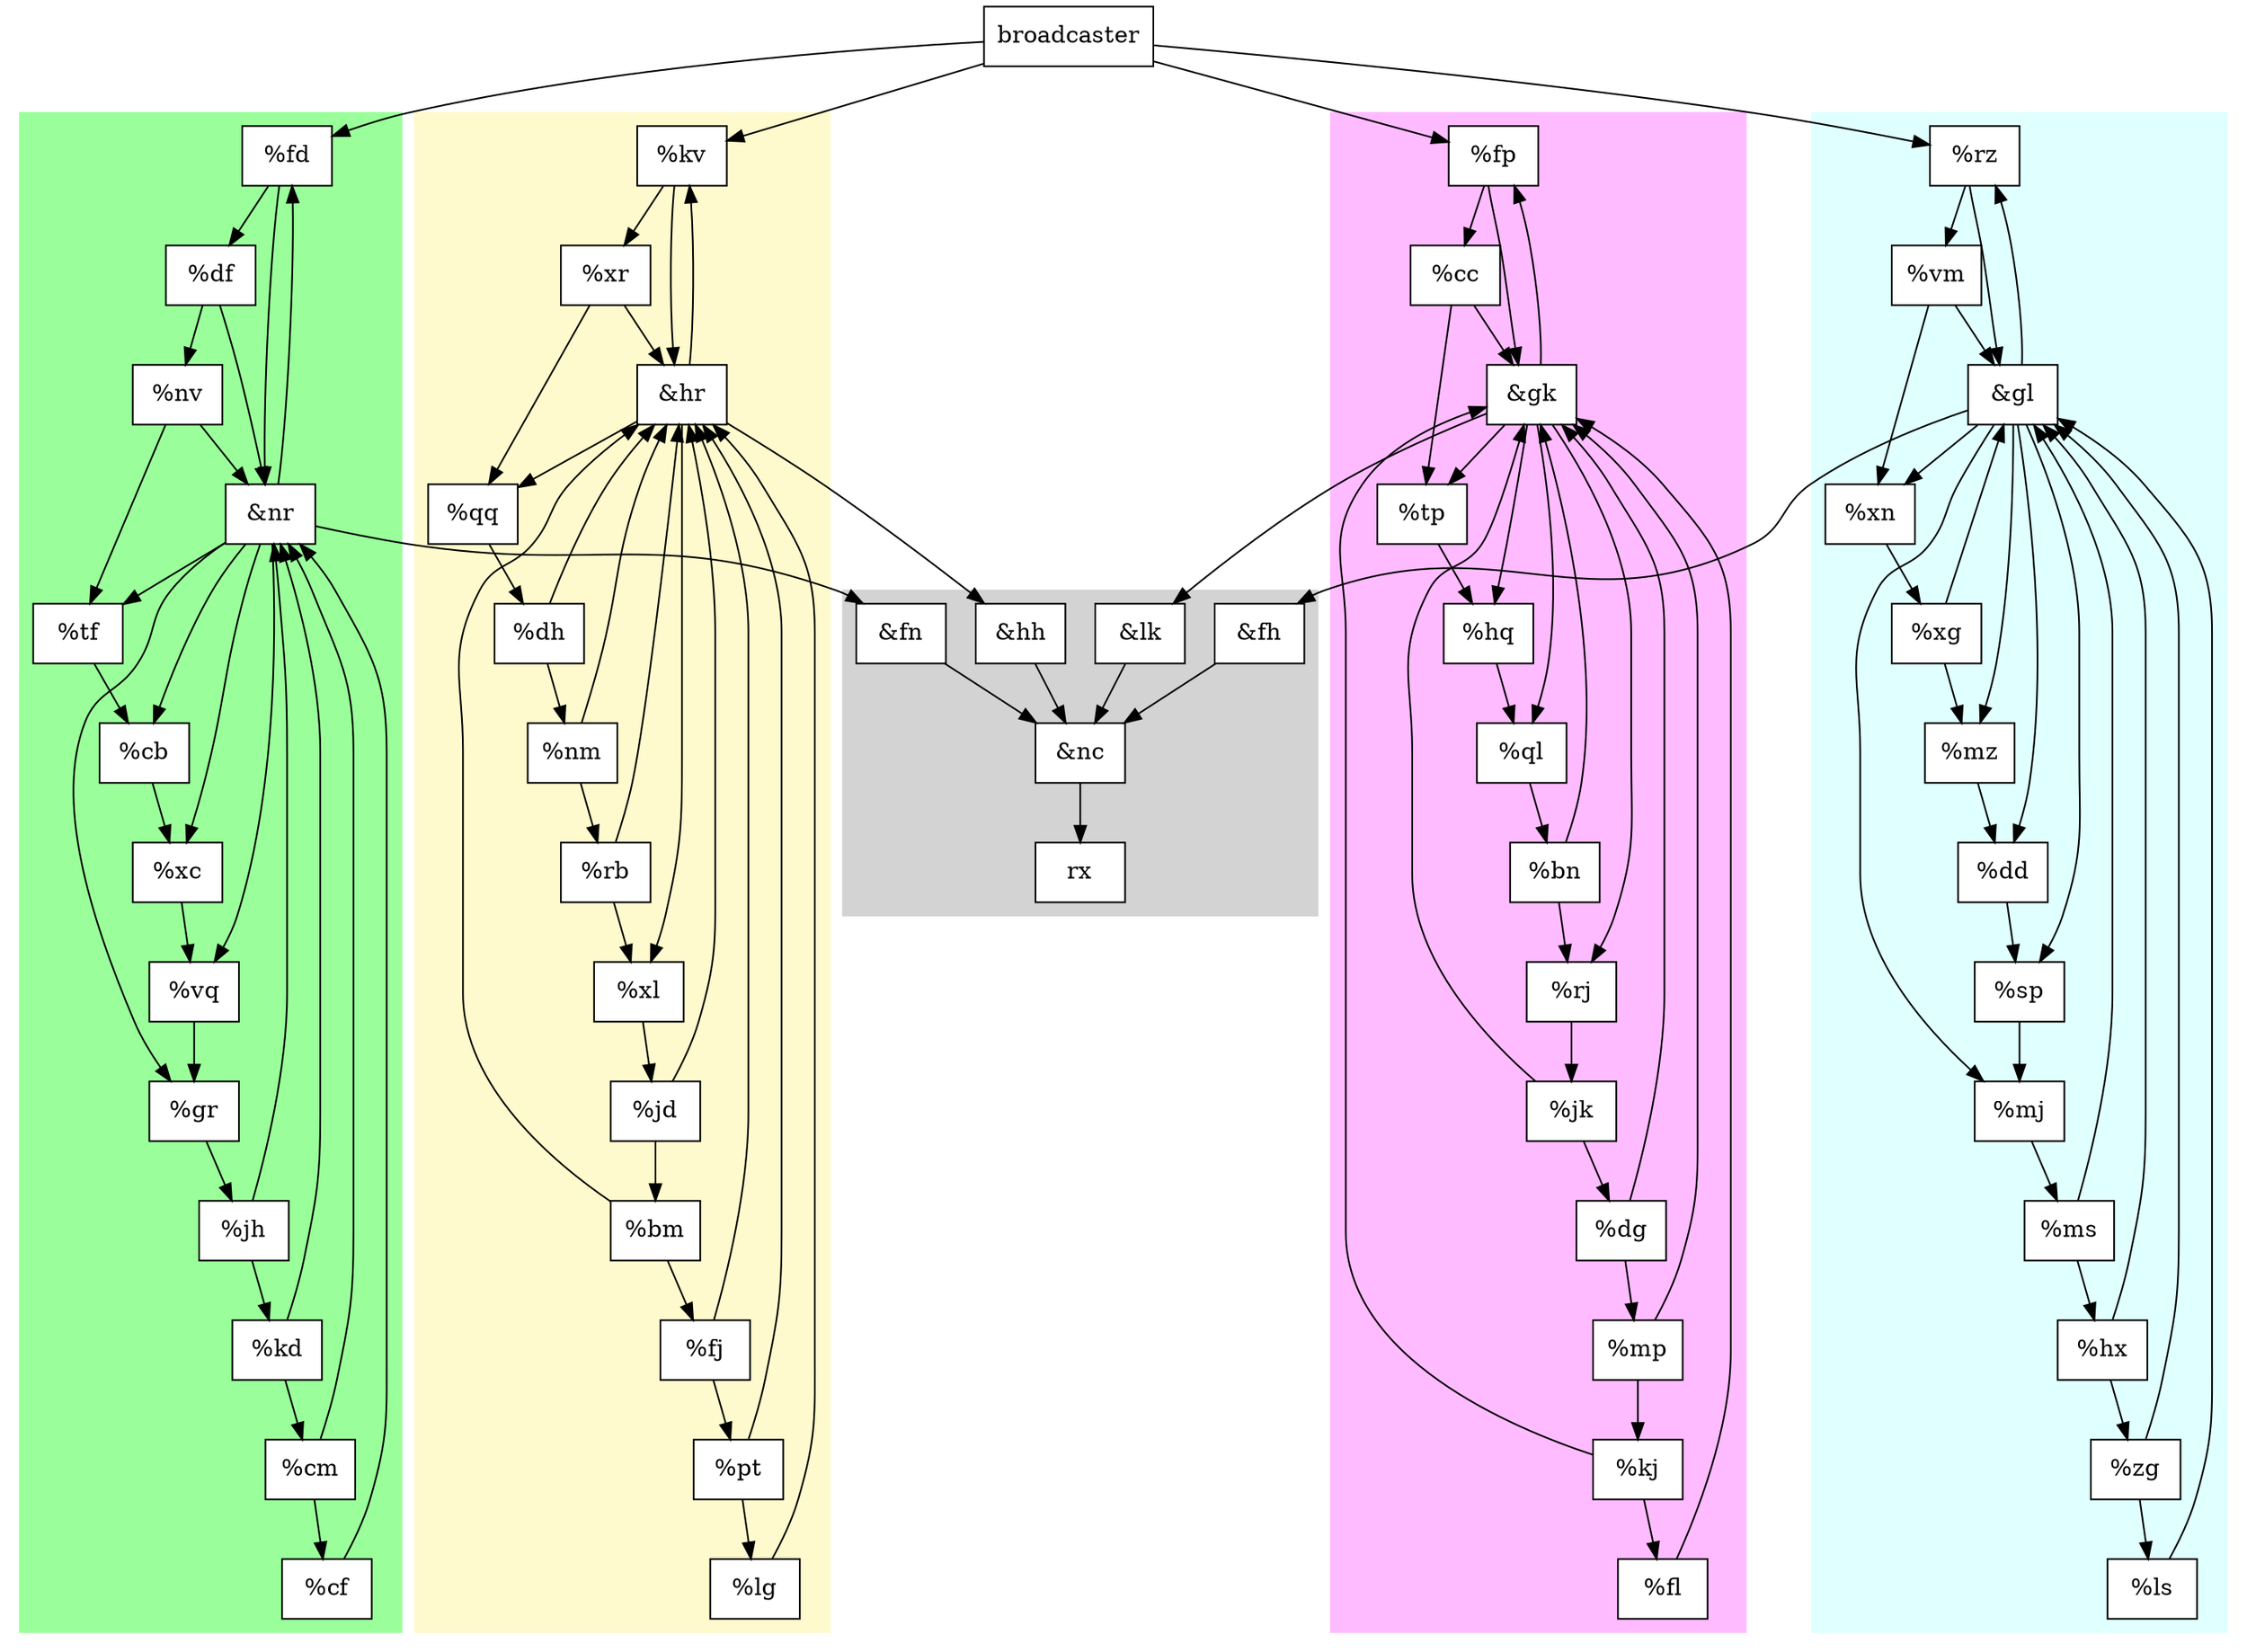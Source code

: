 digraph modules {
	node [shape=box style=filled color=black fillcolor=white]

	broadcaster -> "\%rz", "\%fp", "\%kv", "\%fd"

	subgraph cluster_gl {
		style=filled
		color=lightcyan

		"\%rz" -> "\%vm", "&gl"
		"\%vm" -> "&gl", "\%xn"
		"\%xn" -> "\%xg"
		"\%xg" -> "&gl", "\%mz"
		"\%mz" -> "\%dd"
		"\%dd" -> "\%sp"
		"\%sp" -> "\%mj"
		"\%mj" -> "\%ms"
		"\%ms" -> "&gl", "\%hx"
		"\%hx" -> "&gl", "\%zg"
		"\%zg" -> "\%ls", "&gl"
		"\%ls" -> "&gl"
	}

	subgraph cluster_hr {
		style=filled
		color=lemonchiffon

		"\%kv" -> "\%xr", "&hr"
		"\%xr" -> "\%qq", "&hr"
		"\%qq" -> "\%dh"
		"\%dh" -> "&hr", "\%nm"
		"\%nm" -> "\%rb", "&hr"
		"\%rb" -> "\%xl", "&hr"
		"\%xl" -> "\%jd"
		"\%jd" -> "&hr", "\%bm"
		"\%bm" -> "&hr", "\%fj"
		"\%fj" -> "\%pt", "&hr"
		"\%pt" -> "\%lg", "&hr"
		"\%lg" -> "&hr"
	}

	subgraph cluster_nr {
		style=filled
		color=palegreen1

		"\%fd" -> "&nr", "\%df"
		"\%df" -> "&nr", "\%nv"
		"\%nv" -> "\%tf", "&nr"
		"\%tf" -> "\%cb"
		"\%cb" -> "\%xc"
		"\%xc" -> "\%vq"
		"\%vq" -> "\%gr"
		"\%gr" -> "\%jh"
		"\%jh" -> "&nr", "\%kd"
		"\%kd" -> "\%cm", "&nr"
		"\%cm" -> "&nr", "\%cf"
		"\%cf" -> "&nr"
	}

	subgraph cluster_gk {
		style=filled
		color=plum1

		"\%fp" -> "\%cc", "&gk"
		"\%cc" -> "&gk", "\%tp"
		"\%tp" -> "\%hq"
		"\%hq" -> "\%ql"
		"\%ql" -> "\%bn"
		"\%bn" -> "\%rj", "&gk"
		"\%rj" -> "\%jk"
		"\%jk" -> "&gk", "\%dg"
		"\%dg" -> "&gk", "\%mp"
		"\%mp" -> "&gk", "\%kj"
		"\%kj" -> "\%fl", "&gk"
		"\%fl" -> "&gk"
	}

	subgraph cluster_rx {
		style=filled
		color=lightgray

		"&gl" -> "&fh", "\%xn", "\%sp", "\%mz", "\%rz", "\%mj", "\%dd"
		"&hr" -> "&hh", "\%kv", "\%xl", "\%qq"
		"&nr" -> "\%fd", "\%gr", "&fn", "\%cb", "\%tf", "\%xc", "\%vq"
		"&gk" -> "&lk", "\%tp", "\%fp", "\%ql", "\%hq", "\%rj"

		"&hh" -> "&nc"
		"&fh" -> "&nc"
		"&lk" -> "&nc"
		"&fn" -> "&nc"
		"&nc" -> rx
	}
}
